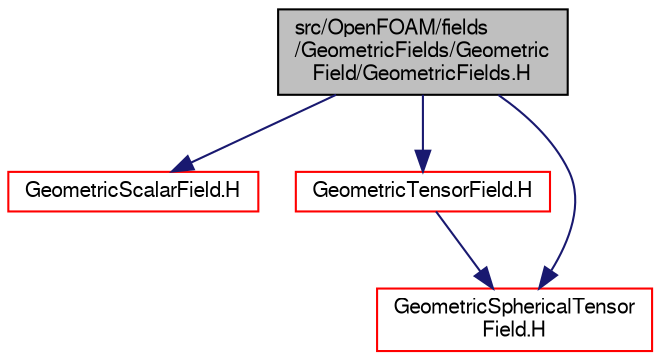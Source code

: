 digraph "src/OpenFOAM/fields/GeometricFields/GeometricField/GeometricFields.H"
{
  bgcolor="transparent";
  edge [fontname="FreeSans",fontsize="10",labelfontname="FreeSans",labelfontsize="10"];
  node [fontname="FreeSans",fontsize="10",shape=record];
  Node0 [label="src/OpenFOAM/fields\l/GeometricFields/Geometric\lField/GeometricFields.H",height=0.2,width=0.4,color="black", fillcolor="grey75", style="filled", fontcolor="black"];
  Node0 -> Node1 [color="midnightblue",fontsize="10",style="solid",fontname="FreeSans"];
  Node1 [label="GeometricScalarField.H",height=0.2,width=0.4,color="red",URL="$a09851.html",tooltip="Scalar specific part of the implementation of GeometricField. "];
  Node0 -> Node153 [color="midnightblue",fontsize="10",style="solid",fontname="FreeSans"];
  Node153 [label="GeometricTensorField.H",height=0.2,width=0.4,color="red",URL="$a09869.html",tooltip="Tensor specific part of the implementation of GeometricField. "];
  Node153 -> Node154 [color="midnightblue",fontsize="10",style="solid",fontname="FreeSans"];
  Node154 [label="GeometricSphericalTensor\lField.H",height=0.2,width=0.4,color="red",URL="$a09857.html",tooltip="SphericalTensor specific part of the implementation of GeometricField. "];
  Node0 -> Node154 [color="midnightblue",fontsize="10",style="solid",fontname="FreeSans"];
}
